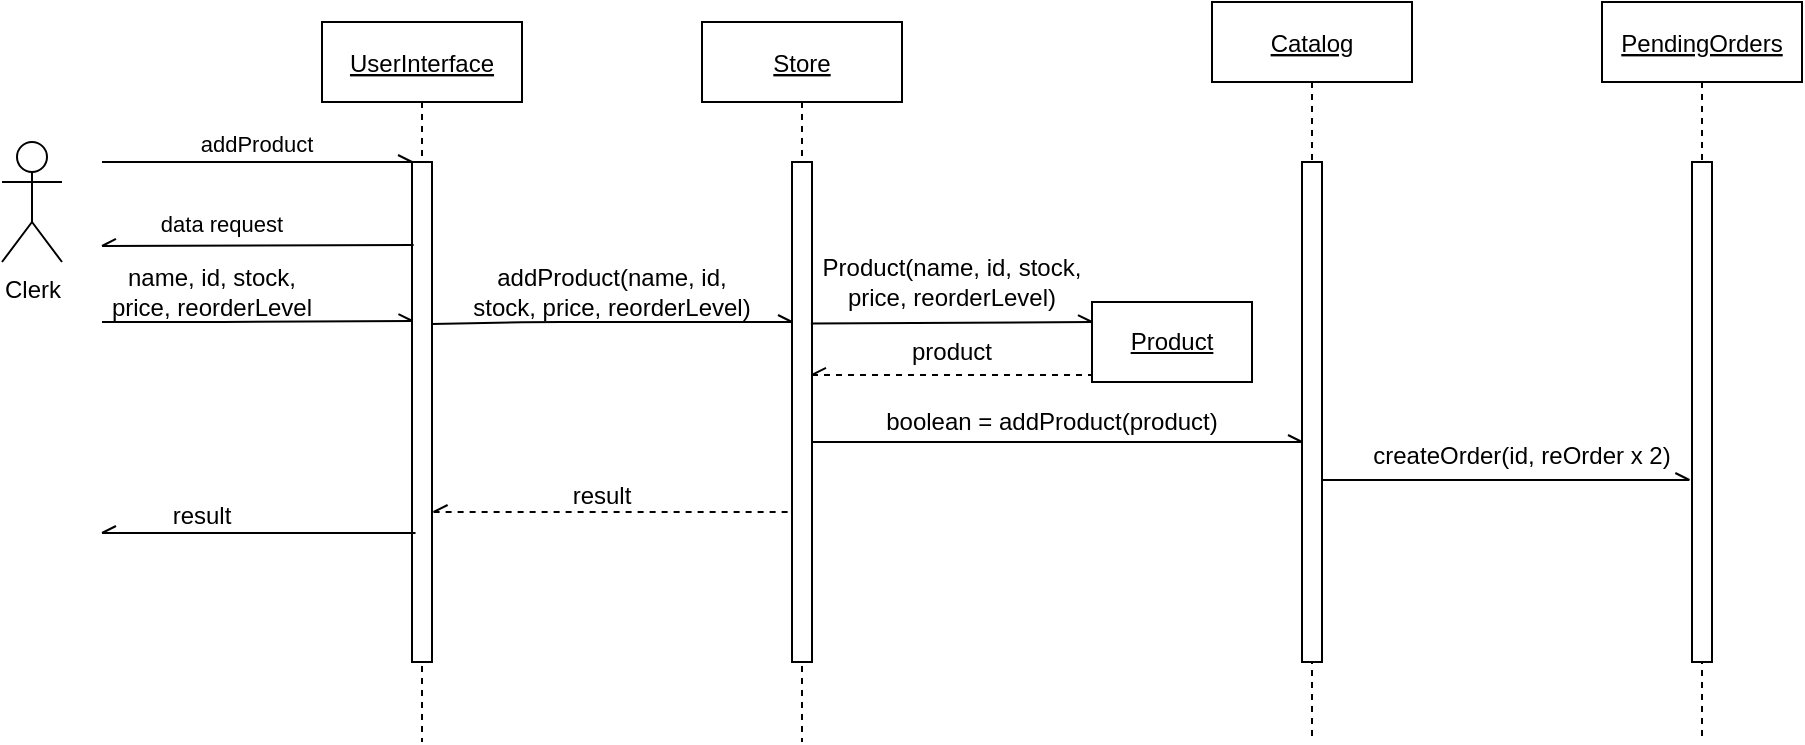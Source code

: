 <mxfile version="14.5.1" type="device"><diagram id="kgpKYQtTHZ0yAKxKKP6v" name="Page-1"><mxGraphModel dx="1264" dy="592" grid="1" gridSize="10" guides="1" tooltips="1" connect="1" arrows="1" fold="1" page="1" pageScale="1" pageWidth="850" pageHeight="1100" math="0" shadow="0"><root><mxCell id="0"/><mxCell id="1" parent="0"/><mxCell id="3nuBFxr9cyL0pnOWT2aG-1" value="UserInterface" style="shape=umlLifeline;perimeter=lifelinePerimeter;container=1;collapsible=0;recursiveResize=0;rounded=0;shadow=0;strokeWidth=1;fontStyle=4" parent="1" vertex="1"><mxGeometry x="210" y="80" width="100" height="360" as="geometry"/></mxCell><mxCell id="3nuBFxr9cyL0pnOWT2aG-2" value="" style="points=[];perimeter=orthogonalPerimeter;rounded=0;shadow=0;strokeWidth=1;" parent="3nuBFxr9cyL0pnOWT2aG-1" vertex="1"><mxGeometry x="45" y="70" width="10" height="250" as="geometry"/></mxCell><mxCell id="3nuBFxr9cyL0pnOWT2aG-5" value="Catalog" style="shape=umlLifeline;perimeter=lifelinePerimeter;container=1;collapsible=0;recursiveResize=0;rounded=0;shadow=0;strokeWidth=1;fontStyle=4" parent="1" vertex="1"><mxGeometry x="655" y="70" width="100" height="370" as="geometry"/></mxCell><mxCell id="3nuBFxr9cyL0pnOWT2aG-8" value="data request" style="verticalAlign=bottom;endArrow=none;shadow=0;strokeWidth=1;endFill=0;entryX=0.081;entryY=0.166;entryDx=0;entryDy=0;entryPerimeter=0;startArrow=openAsync;startFill=0;" parent="1" target="3nuBFxr9cyL0pnOWT2aG-2" edge="1"><mxGeometry x="-0.23" y="2" relative="1" as="geometry"><mxPoint x="100" y="192" as="sourcePoint"/><mxPoint x="100" y="180" as="targetPoint"/><Array as="points"/><mxPoint as="offset"/></mxGeometry></mxCell><mxCell id="bwaNbtIXlxzNOwbJGrQS-1" value="&lt;div&gt;Clerk&lt;/div&gt;" style="shape=umlActor;verticalLabelPosition=bottom;verticalAlign=top;html=1;outlineConnect=0;" parent="1" vertex="1"><mxGeometry x="50" y="140" width="30" height="60" as="geometry"/></mxCell><mxCell id="3nuBFxr9cyL0pnOWT2aG-6" value="" style="points=[];perimeter=orthogonalPerimeter;rounded=0;shadow=0;strokeWidth=1;" parent="1" vertex="1"><mxGeometry x="700" y="150" width="10" height="250" as="geometry"/></mxCell><mxCell id="3nuBFxr9cyL0pnOWT2aG-3" value="addProduct" style="verticalAlign=bottom;startArrow=none;endArrow=openAsync;startSize=8;shadow=0;strokeWidth=1;endFill=0;startFill=0;" parent="1" target="3nuBFxr9cyL0pnOWT2aG-2" edge="1"><mxGeometry relative="1" as="geometry"><mxPoint x="100" y="150" as="sourcePoint"/><Array as="points"><mxPoint x="120" y="150"/></Array></mxGeometry></mxCell><mxCell id="bwaNbtIXlxzNOwbJGrQS-6" value="" style="endArrow=openAsync;html=1;endFill=0;entryX=0.022;entryY=0.318;entryDx=0;entryDy=0;entryPerimeter=0;" parent="1" target="3nuBFxr9cyL0pnOWT2aG-2" edge="1"><mxGeometry width="50" height="50" relative="1" as="geometry"><mxPoint x="100" y="230" as="sourcePoint"/><mxPoint x="210" y="230" as="targetPoint"/><Array as="points"><mxPoint x="150" y="230"/></Array></mxGeometry></mxCell><mxCell id="bwaNbtIXlxzNOwbJGrQS-8" value="&lt;div&gt;name, id, stock, price, reorderLevel&lt;/div&gt;" style="text;html=1;strokeColor=none;fillColor=none;align=center;verticalAlign=middle;whiteSpace=wrap;rounded=0;" parent="1" vertex="1"><mxGeometry x="100" y="200" width="110" height="30" as="geometry"/></mxCell><mxCell id="bwaNbtIXlxzNOwbJGrQS-10" value="Store" style="shape=umlLifeline;perimeter=lifelinePerimeter;container=1;collapsible=0;recursiveResize=0;rounded=0;shadow=0;strokeWidth=1;fontStyle=4" parent="1" vertex="1"><mxGeometry x="400" y="80" width="100" height="360" as="geometry"/></mxCell><mxCell id="bwaNbtIXlxzNOwbJGrQS-11" value="" style="points=[];perimeter=orthogonalPerimeter;rounded=0;shadow=0;strokeWidth=1;" parent="bwaNbtIXlxzNOwbJGrQS-10" vertex="1"><mxGeometry x="45" y="70" width="10" height="250" as="geometry"/></mxCell><mxCell id="bwaNbtIXlxzNOwbJGrQS-12" value="" style="endArrow=openAsync;html=1;endFill=0;exitX=0.993;exitY=0.324;exitDx=0;exitDy=0;exitPerimeter=0;" parent="1" source="3nuBFxr9cyL0pnOWT2aG-2" target="bwaNbtIXlxzNOwbJGrQS-11" edge="1"><mxGeometry width="50" height="50" relative="1" as="geometry"><mxPoint x="300" y="255" as="sourcePoint"/><mxPoint x="350" y="205" as="targetPoint"/><Array as="points"><mxPoint x="320" y="230"/></Array></mxGeometry></mxCell><mxCell id="bwaNbtIXlxzNOwbJGrQS-13" value="&lt;div&gt;addProduct(name, id, stock, price, reorderLevel)&lt;/div&gt;" style="text;html=1;strokeColor=none;fillColor=none;align=center;verticalAlign=middle;whiteSpace=wrap;rounded=0;" parent="1" vertex="1"><mxGeometry x="280" y="205" width="150" height="20" as="geometry"/></mxCell><mxCell id="bwaNbtIXlxzNOwbJGrQS-14" value="" style="endArrow=openAsync;html=1;exitX=0.945;exitY=0.323;exitDx=0;exitDy=0;exitPerimeter=0;entryX=0;entryY=0.25;entryDx=0;entryDy=0;endFill=0;" parent="1" source="bwaNbtIXlxzNOwbJGrQS-11" target="bwaNbtIXlxzNOwbJGrQS-15" edge="1"><mxGeometry width="50" height="50" relative="1" as="geometry"><mxPoint x="500" y="245" as="sourcePoint"/><mxPoint x="550" y="230" as="targetPoint"/></mxGeometry></mxCell><mxCell id="bwaNbtIXlxzNOwbJGrQS-15" value="" style="rounded=0;whiteSpace=wrap;html=1;" parent="1" vertex="1"><mxGeometry x="595" y="220" width="80" height="40" as="geometry"/></mxCell><mxCell id="bwaNbtIXlxzNOwbJGrQS-16" value="&lt;div&gt;Product&lt;/div&gt;" style="text;html=1;strokeColor=none;fillColor=none;align=center;verticalAlign=middle;whiteSpace=wrap;rounded=0;fontStyle=4" parent="1" vertex="1"><mxGeometry x="615" y="230" width="40" height="20" as="geometry"/></mxCell><mxCell id="bwaNbtIXlxzNOwbJGrQS-18" value="&lt;div&gt;Product(name, id, stock, price, reorderLevel)&lt;/div&gt;" style="text;html=1;strokeColor=none;fillColor=none;align=center;verticalAlign=middle;whiteSpace=wrap;rounded=0;" parent="1" vertex="1"><mxGeometry x="450" y="200" width="150" height="20" as="geometry"/></mxCell><mxCell id="bwaNbtIXlxzNOwbJGrQS-19" value="" style="endArrow=none;dashed=1;html=1;entryX=0.002;entryY=0.911;entryDx=0;entryDy=0;entryPerimeter=0;endFill=0;startArrow=openAsync;startFill=0;" parent="1" source="bwaNbtIXlxzNOwbJGrQS-11" target="bwaNbtIXlxzNOwbJGrQS-15" edge="1"><mxGeometry width="50" height="50" relative="1" as="geometry"><mxPoint x="440" y="300" as="sourcePoint"/><mxPoint x="590" y="260" as="targetPoint"/></mxGeometry></mxCell><mxCell id="bwaNbtIXlxzNOwbJGrQS-20" value="product" style="text;html=1;strokeColor=none;fillColor=none;align=center;verticalAlign=middle;whiteSpace=wrap;rounded=0;" parent="1" vertex="1"><mxGeometry x="505" y="235" width="40" height="20" as="geometry"/></mxCell><mxCell id="bwaNbtIXlxzNOwbJGrQS-22" value="" style="endArrow=openAsync;html=1;endFill=0;" parent="1" source="bwaNbtIXlxzNOwbJGrQS-11" target="3nuBFxr9cyL0pnOWT2aG-6" edge="1"><mxGeometry width="50" height="50" relative="1" as="geometry"><mxPoint x="440" y="300" as="sourcePoint"/><mxPoint x="490" y="250" as="targetPoint"/><Array as="points"><mxPoint x="570" y="290"/></Array></mxGeometry></mxCell><mxCell id="bwaNbtIXlxzNOwbJGrQS-23" value="&lt;div&gt;boolean = addProduct(product)&lt;/div&gt;" style="text;html=1;strokeColor=none;fillColor=none;align=center;verticalAlign=middle;whiteSpace=wrap;rounded=0;" parent="1" vertex="1"><mxGeometry x="470" y="270" width="210" height="20" as="geometry"/></mxCell><mxCell id="bwaNbtIXlxzNOwbJGrQS-24" value="" style="endArrow=none;dashed=1;html=1;exitX=1.081;exitY=0.634;exitDx=0;exitDy=0;exitPerimeter=0;startArrow=openAsync;startFill=0;endFill=0;" parent="1" edge="1"><mxGeometry width="50" height="50" relative="1" as="geometry"><mxPoint x="265.81" y="325" as="sourcePoint"/><mxPoint x="445" y="325" as="targetPoint"/></mxGeometry></mxCell><mxCell id="bwaNbtIXlxzNOwbJGrQS-25" value="&lt;div&gt;result&lt;/div&gt;" style="text;html=1;strokeColor=none;fillColor=none;align=center;verticalAlign=middle;whiteSpace=wrap;rounded=0;" parent="1" vertex="1"><mxGeometry x="330" y="306.5" width="40" height="20" as="geometry"/></mxCell><mxCell id="bwaNbtIXlxzNOwbJGrQS-27" value="" style="endArrow=none;html=1;endFill=0;entryX=0.176;entryY=0.676;entryDx=0;entryDy=0;entryPerimeter=0;startArrow=openAsync;startFill=0;" parent="1" edge="1"><mxGeometry width="50" height="50" relative="1" as="geometry"><mxPoint x="100" y="335.5" as="sourcePoint"/><mxPoint x="256.76" y="335.5" as="targetPoint"/></mxGeometry></mxCell><mxCell id="bwaNbtIXlxzNOwbJGrQS-28" value="result" style="text;html=1;strokeColor=none;fillColor=none;align=center;verticalAlign=middle;whiteSpace=wrap;rounded=0;" parent="1" vertex="1"><mxGeometry x="130" y="316.5" width="40" height="20" as="geometry"/></mxCell><mxCell id="bwaNbtIXlxzNOwbJGrQS-47" value="createOrder(id, reOrder x 2)" style="text;html=1;strokeColor=none;fillColor=none;align=center;verticalAlign=middle;whiteSpace=wrap;rounded=0;" parent="1" vertex="1"><mxGeometry x="730" y="286.5" width="160" height="20" as="geometry"/></mxCell><mxCell id="bwaNbtIXlxzNOwbJGrQS-46" value="" style="endArrow=openAsync;html=1;entryX=-0.133;entryY=0.77;entryDx=0;entryDy=0;entryPerimeter=0;endFill=0;startArrow=none;startFill=0;" parent="1" edge="1"><mxGeometry width="50" height="50" relative="1" as="geometry"><mxPoint x="710" y="309" as="sourcePoint"/><mxPoint x="893.67" y="309" as="targetPoint"/></mxGeometry></mxCell><mxCell id="gE1Xctf6WoTnHTV4rnW_-2" value="PendingOrders" style="shape=umlLifeline;perimeter=lifelinePerimeter;container=1;collapsible=0;recursiveResize=0;rounded=0;shadow=0;strokeWidth=1;fontStyle=4" parent="1" vertex="1"><mxGeometry x="850" y="70" width="100" height="370" as="geometry"/></mxCell><mxCell id="gE1Xctf6WoTnHTV4rnW_-1" value="" style="rounded=0;whiteSpace=wrap;html=1;" parent="gE1Xctf6WoTnHTV4rnW_-2" vertex="1"><mxGeometry x="45" y="80" width="10" height="250" as="geometry"/></mxCell></root></mxGraphModel></diagram></mxfile>